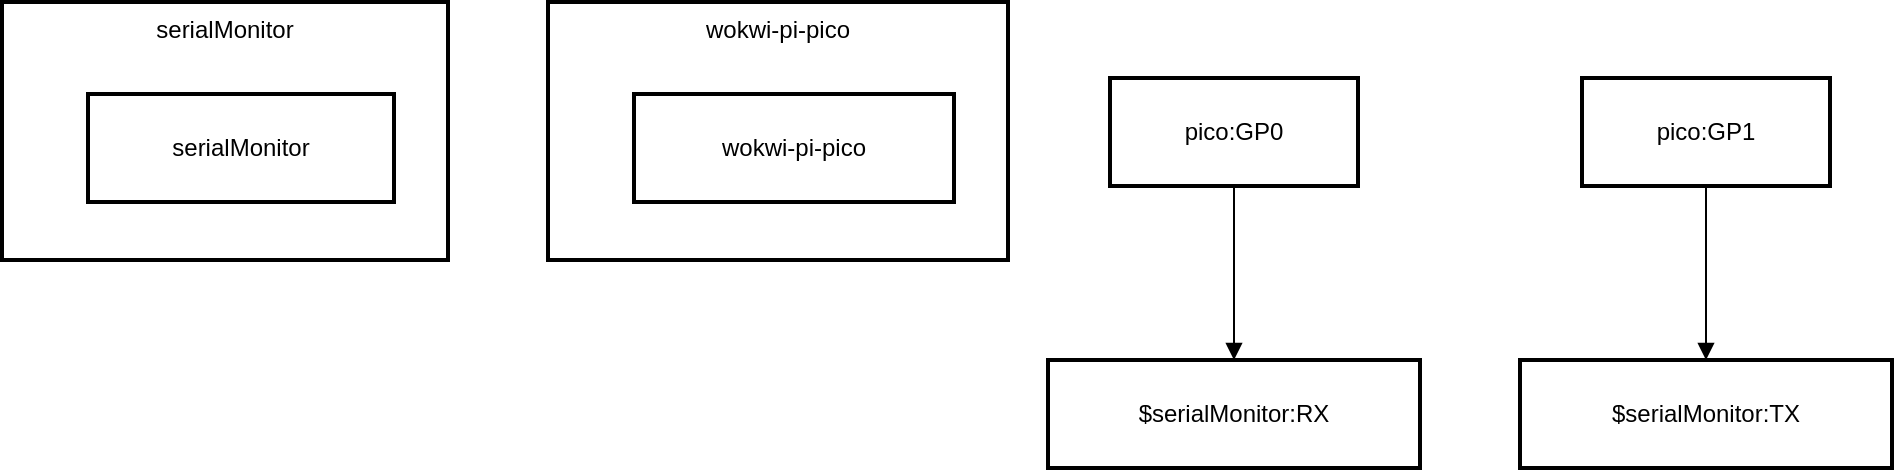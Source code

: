 <mxfile version="26.0.16">
  <diagram name="Página-1" id="jeIbITXieXL87BWmK4Ac">
    <mxGraphModel>
      <root>
        <mxCell id="0" />
        <mxCell id="1" parent="0" />
        <mxCell id="2" value="serialMonitor" style="whiteSpace=wrap;strokeWidth=2;verticalAlign=top;" vertex="1" parent="1">
          <mxGeometry x="8" y="8" width="223" height="129" as="geometry" />
        </mxCell>
        <mxCell id="3" value="serialMonitor" style="whiteSpace=wrap;strokeWidth=2;" vertex="1" parent="2">
          <mxGeometry x="43" y="46" width="153" height="54" as="geometry" />
        </mxCell>
        <mxCell id="4" value="wokwi-pi-pico" style="whiteSpace=wrap;strokeWidth=2;verticalAlign=top;" vertex="1" parent="1">
          <mxGeometry x="281" y="8" width="230" height="129" as="geometry" />
        </mxCell>
        <mxCell id="5" value="wokwi-pi-pico" style="whiteSpace=wrap;strokeWidth=2;" vertex="1" parent="4">
          <mxGeometry x="43" y="46" width="160" height="54" as="geometry" />
        </mxCell>
        <mxCell id="6" value="pico:GP0" style="whiteSpace=wrap;strokeWidth=2;" vertex="1" parent="1">
          <mxGeometry x="562" y="46" width="124" height="54" as="geometry" />
        </mxCell>
        <mxCell id="7" value="$serialMonitor:RX" style="whiteSpace=wrap;strokeWidth=2;" vertex="1" parent="1">
          <mxGeometry x="531" y="187" width="186" height="54" as="geometry" />
        </mxCell>
        <mxCell id="8" value="pico:GP1" style="whiteSpace=wrap;strokeWidth=2;" vertex="1" parent="1">
          <mxGeometry x="798" y="46" width="124" height="54" as="geometry" />
        </mxCell>
        <mxCell id="9" value="$serialMonitor:TX" style="whiteSpace=wrap;strokeWidth=2;" vertex="1" parent="1">
          <mxGeometry x="767" y="187" width="186" height="54" as="geometry" />
        </mxCell>
        <mxCell id="10" value="" style="curved=1;startArrow=none;endArrow=block;exitX=0.5;exitY=0.99;entryX=0.5;entryY=0;" edge="1" parent="1" source="6" target="7">
          <mxGeometry relative="1" as="geometry">
            <Array as="points" />
          </mxGeometry>
        </mxCell>
        <mxCell id="11" value="" style="curved=1;startArrow=none;endArrow=block;exitX=0.5;exitY=0.99;entryX=0.5;entryY=0;" edge="1" parent="1" source="8" target="9">
          <mxGeometry relative="1" as="geometry">
            <Array as="points" />
          </mxGeometry>
        </mxCell>
      </root>
    </mxGraphModel>
  </diagram>
</mxfile>
